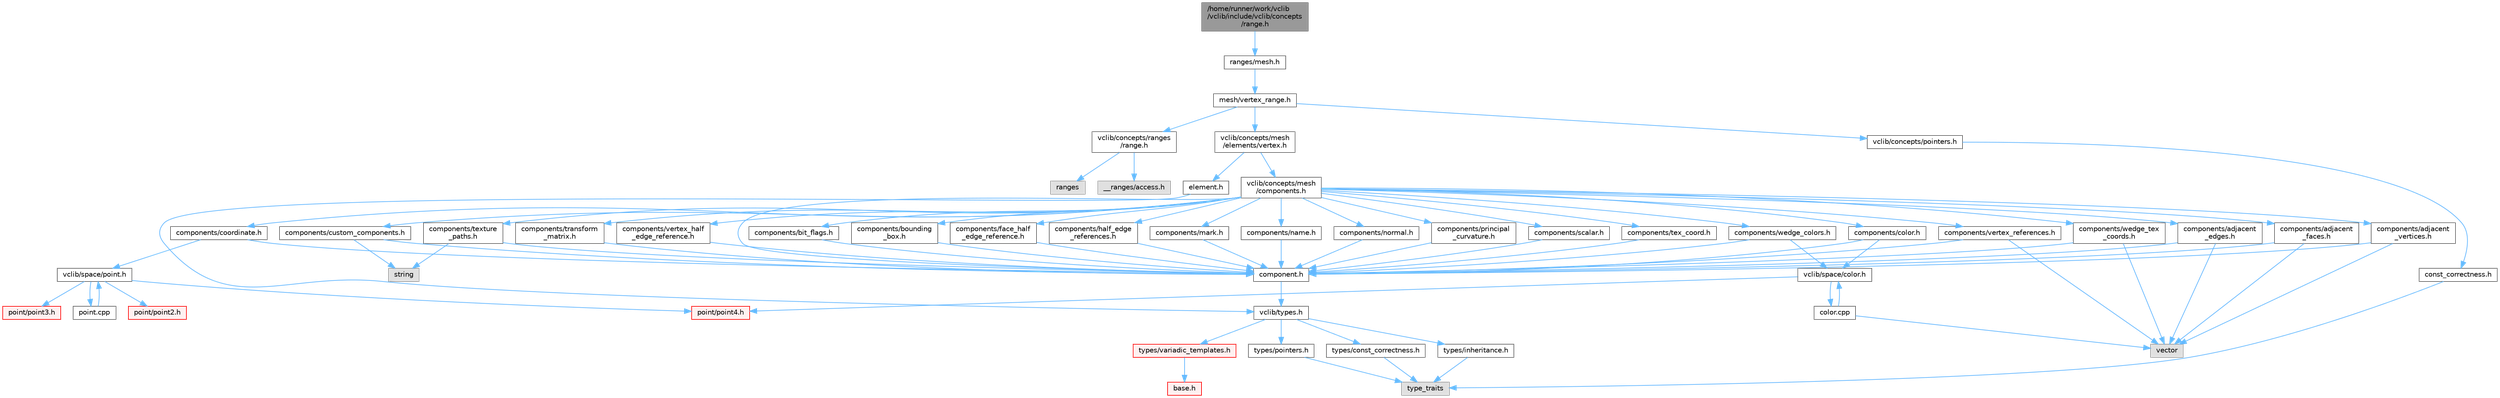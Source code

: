 digraph "/home/runner/work/vclib/vclib/include/vclib/concepts/range.h"
{
 // LATEX_PDF_SIZE
  bgcolor="transparent";
  edge [fontname=Helvetica,fontsize=10,labelfontname=Helvetica,labelfontsize=10];
  node [fontname=Helvetica,fontsize=10,shape=box,height=0.2,width=0.4];
  Node1 [label="/home/runner/work/vclib\l/vclib/include/vclib/concepts\l/range.h",height=0.2,width=0.4,color="gray40", fillcolor="grey60", style="filled", fontcolor="black",tooltip=" "];
  Node1 -> Node2 [color="steelblue1",style="solid"];
  Node2 [label="ranges/mesh.h",height=0.2,width=0.4,color="grey40", fillcolor="white", style="filled",URL="$concepts_2ranges_2mesh_8h.html",tooltip=" "];
  Node2 -> Node3 [color="steelblue1",style="solid"];
  Node3 [label="mesh/vertex_range.h",height=0.2,width=0.4,color="grey40", fillcolor="white", style="filled",URL="$vertex__range_8h.html",tooltip=" "];
  Node3 -> Node4 [color="steelblue1",style="solid"];
  Node4 [label="vclib/concepts/pointers.h",height=0.2,width=0.4,color="grey40", fillcolor="white", style="filled",URL="$concepts_2pointers_8h.html",tooltip=" "];
  Node4 -> Node5 [color="steelblue1",style="solid"];
  Node5 [label="const_correctness.h",height=0.2,width=0.4,color="grey40", fillcolor="white", style="filled",URL="$concepts_2const__correctness_8h.html",tooltip=" "];
  Node5 -> Node6 [color="steelblue1",style="solid"];
  Node6 [label="type_traits",height=0.2,width=0.4,color="grey60", fillcolor="#E0E0E0", style="filled",tooltip=" "];
  Node3 -> Node7 [color="steelblue1",style="solid"];
  Node7 [label="vclib/concepts/ranges\l/range.h",height=0.2,width=0.4,color="grey40", fillcolor="white", style="filled",URL="$ranges_2range_8h.html",tooltip=" "];
  Node7 -> Node8 [color="steelblue1",style="solid"];
  Node8 [label="__ranges/access.h",height=0.2,width=0.4,color="grey60", fillcolor="#E0E0E0", style="filled",tooltip=" "];
  Node7 -> Node9 [color="steelblue1",style="solid"];
  Node9 [label="ranges",height=0.2,width=0.4,color="grey60", fillcolor="#E0E0E0", style="filled",tooltip=" "];
  Node3 -> Node10 [color="steelblue1",style="solid"];
  Node10 [label="vclib/concepts/mesh\l/elements/vertex.h",height=0.2,width=0.4,color="grey40", fillcolor="white", style="filled",URL="$concepts_2mesh_2elements_2vertex_8h.html",tooltip=" "];
  Node10 -> Node11 [color="steelblue1",style="solid"];
  Node11 [label="vclib/concepts/mesh\l/components.h",height=0.2,width=0.4,color="grey40", fillcolor="white", style="filled",URL="$concepts_2mesh_2components_8h.html",tooltip=" "];
  Node11 -> Node12 [color="steelblue1",style="solid"];
  Node12 [label="components/adjacent\l_edges.h",height=0.2,width=0.4,color="grey40", fillcolor="white", style="filled",URL="$concepts_2mesh_2components_2adjacent__edges_8h.html",tooltip=" "];
  Node12 -> Node13 [color="steelblue1",style="solid"];
  Node13 [label="vector",height=0.2,width=0.4,color="grey60", fillcolor="#E0E0E0", style="filled",tooltip=" "];
  Node12 -> Node14 [color="steelblue1",style="solid"];
  Node14 [label="component.h",height=0.2,width=0.4,color="grey40", fillcolor="white", style="filled",URL="$component_8h.html",tooltip=" "];
  Node14 -> Node15 [color="steelblue1",style="solid"];
  Node15 [label="vclib/types.h",height=0.2,width=0.4,color="grey40", fillcolor="white", style="filled",URL="$types_8h.html",tooltip=" "];
  Node15 -> Node16 [color="steelblue1",style="solid"];
  Node16 [label="types/const_correctness.h",height=0.2,width=0.4,color="grey40", fillcolor="white", style="filled",URL="$types_2const__correctness_8h.html",tooltip=" "];
  Node16 -> Node6 [color="steelblue1",style="solid"];
  Node15 -> Node17 [color="steelblue1",style="solid"];
  Node17 [label="types/inheritance.h",height=0.2,width=0.4,color="grey40", fillcolor="white", style="filled",URL="$inheritance_8h.html",tooltip=" "];
  Node17 -> Node6 [color="steelblue1",style="solid"];
  Node15 -> Node18 [color="steelblue1",style="solid"];
  Node18 [label="types/pointers.h",height=0.2,width=0.4,color="grey40", fillcolor="white", style="filled",URL="$types_2pointers_8h.html",tooltip=" "];
  Node18 -> Node6 [color="steelblue1",style="solid"];
  Node15 -> Node19 [color="steelblue1",style="solid"];
  Node19 [label="types/variadic_templates.h",height=0.2,width=0.4,color="red", fillcolor="#FFF0F0", style="filled",URL="$variadic__templates_8h.html",tooltip=" "];
  Node19 -> Node20 [color="steelblue1",style="solid"];
  Node20 [label="base.h",height=0.2,width=0.4,color="red", fillcolor="#FFF0F0", style="filled",URL="$types_2base_8h.html",tooltip=" "];
  Node11 -> Node25 [color="steelblue1",style="solid"];
  Node25 [label="components/adjacent\l_faces.h",height=0.2,width=0.4,color="grey40", fillcolor="white", style="filled",URL="$concepts_2mesh_2components_2adjacent__faces_8h.html",tooltip=" "];
  Node25 -> Node13 [color="steelblue1",style="solid"];
  Node25 -> Node14 [color="steelblue1",style="solid"];
  Node11 -> Node26 [color="steelblue1",style="solid"];
  Node26 [label="components/adjacent\l_vertices.h",height=0.2,width=0.4,color="grey40", fillcolor="white", style="filled",URL="$concepts_2mesh_2components_2adjacent__vertices_8h.html",tooltip=" "];
  Node26 -> Node13 [color="steelblue1",style="solid"];
  Node26 -> Node14 [color="steelblue1",style="solid"];
  Node11 -> Node27 [color="steelblue1",style="solid"];
  Node27 [label="components/bit_flags.h",height=0.2,width=0.4,color="grey40", fillcolor="white", style="filled",URL="$concepts_2mesh_2components_2bit__flags_8h.html",tooltip=" "];
  Node27 -> Node14 [color="steelblue1",style="solid"];
  Node11 -> Node28 [color="steelblue1",style="solid"];
  Node28 [label="components/bounding\l_box.h",height=0.2,width=0.4,color="grey40", fillcolor="white", style="filled",URL="$concepts_2mesh_2components_2bounding__box_8h.html",tooltip=" "];
  Node28 -> Node14 [color="steelblue1",style="solid"];
  Node11 -> Node29 [color="steelblue1",style="solid"];
  Node29 [label="components/color.h",height=0.2,width=0.4,color="grey40", fillcolor="white", style="filled",URL="$concepts_2mesh_2components_2color_8h.html",tooltip=" "];
  Node29 -> Node30 [color="steelblue1",style="solid"];
  Node30 [label="vclib/space/color.h",height=0.2,width=0.4,color="grey40", fillcolor="white", style="filled",URL="$space_2color_8h.html",tooltip=" "];
  Node30 -> Node31 [color="steelblue1",style="solid"];
  Node31 [label="point/point4.h",height=0.2,width=0.4,color="red", fillcolor="#FFF0F0", style="filled",URL="$point4_8h.html",tooltip=" "];
  Node30 -> Node45 [color="steelblue1",style="solid"];
  Node45 [label="color.cpp",height=0.2,width=0.4,color="grey40", fillcolor="white", style="filled",URL="$space_2color_8cpp.html",tooltip=" "];
  Node45 -> Node30 [color="steelblue1",style="solid"];
  Node45 -> Node13 [color="steelblue1",style="solid"];
  Node29 -> Node14 [color="steelblue1",style="solid"];
  Node11 -> Node14 [color="steelblue1",style="solid"];
  Node11 -> Node46 [color="steelblue1",style="solid"];
  Node46 [label="components/coordinate.h",height=0.2,width=0.4,color="grey40", fillcolor="white", style="filled",URL="$concepts_2mesh_2components_2coordinate_8h.html",tooltip=" "];
  Node46 -> Node14 [color="steelblue1",style="solid"];
  Node46 -> Node47 [color="steelblue1",style="solid"];
  Node47 [label="vclib/space/point.h",height=0.2,width=0.4,color="grey40", fillcolor="white", style="filled",URL="$space_2point_8h.html",tooltip=" "];
  Node47 -> Node48 [color="steelblue1",style="solid"];
  Node48 [label="point/point2.h",height=0.2,width=0.4,color="red", fillcolor="#FFF0F0", style="filled",URL="$point2_8h.html",tooltip=" "];
  Node47 -> Node49 [color="steelblue1",style="solid"];
  Node49 [label="point/point3.h",height=0.2,width=0.4,color="red", fillcolor="#FFF0F0", style="filled",URL="$point3_8h.html",tooltip=" "];
  Node47 -> Node31 [color="steelblue1",style="solid"];
  Node47 -> Node50 [color="steelblue1",style="solid"];
  Node50 [label="point.cpp",height=0.2,width=0.4,color="grey40", fillcolor="white", style="filled",URL="$point_8cpp.html",tooltip=" "];
  Node50 -> Node47 [color="steelblue1",style="solid"];
  Node11 -> Node51 [color="steelblue1",style="solid"];
  Node51 [label="components/custom_components.h",height=0.2,width=0.4,color="grey40", fillcolor="white", style="filled",URL="$concepts_2mesh_2components_2custom__components_8h.html",tooltip=" "];
  Node51 -> Node14 [color="steelblue1",style="solid"];
  Node51 -> Node52 [color="steelblue1",style="solid"];
  Node52 [label="string",height=0.2,width=0.4,color="grey60", fillcolor="#E0E0E0", style="filled",tooltip=" "];
  Node11 -> Node53 [color="steelblue1",style="solid"];
  Node53 [label="components/face_half\l_edge_reference.h",height=0.2,width=0.4,color="grey40", fillcolor="white", style="filled",URL="$concepts_2mesh_2components_2face__half__edge__reference_8h.html",tooltip=" "];
  Node53 -> Node14 [color="steelblue1",style="solid"];
  Node11 -> Node54 [color="steelblue1",style="solid"];
  Node54 [label="components/half_edge\l_references.h",height=0.2,width=0.4,color="grey40", fillcolor="white", style="filled",URL="$concepts_2mesh_2components_2half__edge__references_8h.html",tooltip=" "];
  Node54 -> Node14 [color="steelblue1",style="solid"];
  Node11 -> Node55 [color="steelblue1",style="solid"];
  Node55 [label="components/mark.h",height=0.2,width=0.4,color="grey40", fillcolor="white", style="filled",URL="$concepts_2mesh_2components_2mark_8h.html",tooltip=" "];
  Node55 -> Node14 [color="steelblue1",style="solid"];
  Node11 -> Node56 [color="steelblue1",style="solid"];
  Node56 [label="components/name.h",height=0.2,width=0.4,color="grey40", fillcolor="white", style="filled",URL="$concepts_2mesh_2components_2name_8h.html",tooltip=" "];
  Node56 -> Node14 [color="steelblue1",style="solid"];
  Node11 -> Node57 [color="steelblue1",style="solid"];
  Node57 [label="components/normal.h",height=0.2,width=0.4,color="grey40", fillcolor="white", style="filled",URL="$concepts_2mesh_2components_2normal_8h.html",tooltip=" "];
  Node57 -> Node14 [color="steelblue1",style="solid"];
  Node11 -> Node58 [color="steelblue1",style="solid"];
  Node58 [label="components/principal\l_curvature.h",height=0.2,width=0.4,color="grey40", fillcolor="white", style="filled",URL="$concepts_2mesh_2components_2principal__curvature_8h.html",tooltip=" "];
  Node58 -> Node14 [color="steelblue1",style="solid"];
  Node11 -> Node59 [color="steelblue1",style="solid"];
  Node59 [label="components/scalar.h",height=0.2,width=0.4,color="grey40", fillcolor="white", style="filled",URL="$concepts_2mesh_2components_2scalar_8h.html",tooltip=" "];
  Node59 -> Node14 [color="steelblue1",style="solid"];
  Node11 -> Node60 [color="steelblue1",style="solid"];
  Node60 [label="components/tex_coord.h",height=0.2,width=0.4,color="grey40", fillcolor="white", style="filled",URL="$concepts_2mesh_2components_2tex__coord_8h.html",tooltip=" "];
  Node60 -> Node14 [color="steelblue1",style="solid"];
  Node11 -> Node61 [color="steelblue1",style="solid"];
  Node61 [label="components/texture\l_paths.h",height=0.2,width=0.4,color="grey40", fillcolor="white", style="filled",URL="$concepts_2mesh_2components_2texture__paths_8h.html",tooltip=" "];
  Node61 -> Node14 [color="steelblue1",style="solid"];
  Node61 -> Node52 [color="steelblue1",style="solid"];
  Node11 -> Node62 [color="steelblue1",style="solid"];
  Node62 [label="components/transform\l_matrix.h",height=0.2,width=0.4,color="grey40", fillcolor="white", style="filled",URL="$concepts_2mesh_2components_2transform__matrix_8h.html",tooltip=" "];
  Node62 -> Node14 [color="steelblue1",style="solid"];
  Node11 -> Node63 [color="steelblue1",style="solid"];
  Node63 [label="components/vertex_half\l_edge_reference.h",height=0.2,width=0.4,color="grey40", fillcolor="white", style="filled",URL="$concepts_2mesh_2components_2vertex__half__edge__reference_8h.html",tooltip=" "];
  Node63 -> Node14 [color="steelblue1",style="solid"];
  Node11 -> Node64 [color="steelblue1",style="solid"];
  Node64 [label="components/vertex_references.h",height=0.2,width=0.4,color="grey40", fillcolor="white", style="filled",URL="$concepts_2mesh_2components_2vertex__references_8h.html",tooltip=" "];
  Node64 -> Node14 [color="steelblue1",style="solid"];
  Node64 -> Node13 [color="steelblue1",style="solid"];
  Node11 -> Node65 [color="steelblue1",style="solid"];
  Node65 [label="components/wedge_colors.h",height=0.2,width=0.4,color="grey40", fillcolor="white", style="filled",URL="$concepts_2mesh_2components_2wedge__colors_8h.html",tooltip=" "];
  Node65 -> Node14 [color="steelblue1",style="solid"];
  Node65 -> Node30 [color="steelblue1",style="solid"];
  Node11 -> Node66 [color="steelblue1",style="solid"];
  Node66 [label="components/wedge_tex\l_coords.h",height=0.2,width=0.4,color="grey40", fillcolor="white", style="filled",URL="$concepts_2mesh_2components_2wedge__tex__coords_8h.html",tooltip=" "];
  Node66 -> Node13 [color="steelblue1",style="solid"];
  Node66 -> Node14 [color="steelblue1",style="solid"];
  Node10 -> Node67 [color="steelblue1",style="solid"];
  Node67 [label="element.h",height=0.2,width=0.4,color="grey40", fillcolor="white", style="filled",URL="$concepts_2mesh_2elements_2element_8h.html",tooltip=" "];
  Node67 -> Node15 [color="steelblue1",style="solid"];
}
